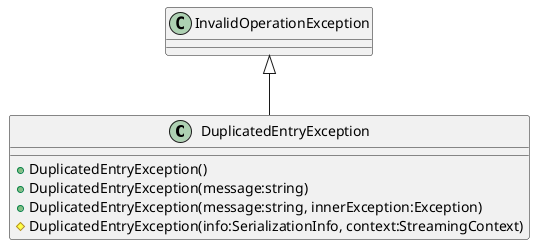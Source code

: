 @startuml
class DuplicatedEntryException {
    + DuplicatedEntryException()
    + DuplicatedEntryException(message:string)
    + DuplicatedEntryException(message:string, innerException:Exception)
    # DuplicatedEntryException(info:SerializationInfo, context:StreamingContext)
}
InvalidOperationException <|-- DuplicatedEntryException
@enduml
